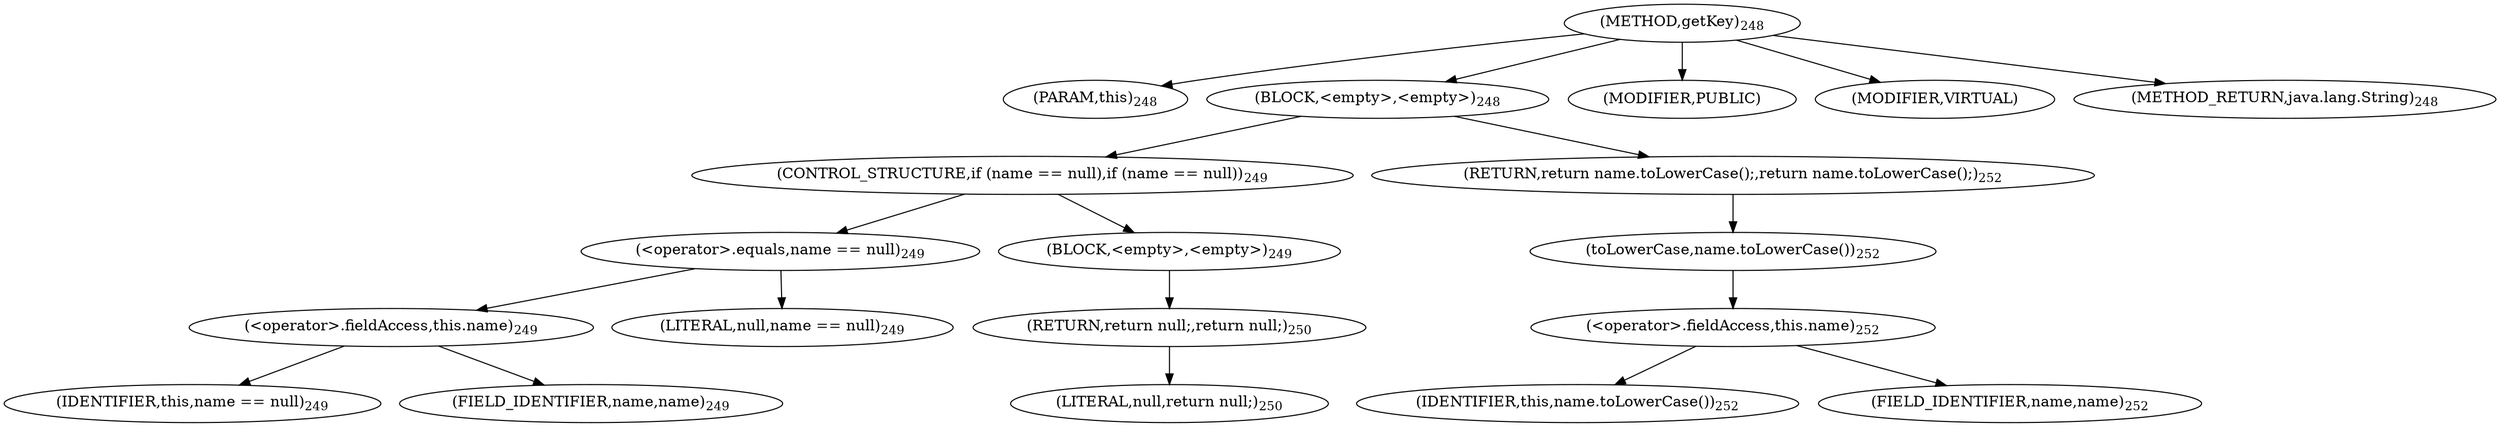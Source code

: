 digraph "getKey" {  
"435" [label = <(METHOD,getKey)<SUB>248</SUB>> ]
"436" [label = <(PARAM,this)<SUB>248</SUB>> ]
"437" [label = <(BLOCK,&lt;empty&gt;,&lt;empty&gt;)<SUB>248</SUB>> ]
"438" [label = <(CONTROL_STRUCTURE,if (name == null),if (name == null))<SUB>249</SUB>> ]
"439" [label = <(&lt;operator&gt;.equals,name == null)<SUB>249</SUB>> ]
"440" [label = <(&lt;operator&gt;.fieldAccess,this.name)<SUB>249</SUB>> ]
"441" [label = <(IDENTIFIER,this,name == null)<SUB>249</SUB>> ]
"442" [label = <(FIELD_IDENTIFIER,name,name)<SUB>249</SUB>> ]
"443" [label = <(LITERAL,null,name == null)<SUB>249</SUB>> ]
"444" [label = <(BLOCK,&lt;empty&gt;,&lt;empty&gt;)<SUB>249</SUB>> ]
"445" [label = <(RETURN,return null;,return null;)<SUB>250</SUB>> ]
"446" [label = <(LITERAL,null,return null;)<SUB>250</SUB>> ]
"447" [label = <(RETURN,return name.toLowerCase();,return name.toLowerCase();)<SUB>252</SUB>> ]
"448" [label = <(toLowerCase,name.toLowerCase())<SUB>252</SUB>> ]
"449" [label = <(&lt;operator&gt;.fieldAccess,this.name)<SUB>252</SUB>> ]
"450" [label = <(IDENTIFIER,this,name.toLowerCase())<SUB>252</SUB>> ]
"451" [label = <(FIELD_IDENTIFIER,name,name)<SUB>252</SUB>> ]
"452" [label = <(MODIFIER,PUBLIC)> ]
"453" [label = <(MODIFIER,VIRTUAL)> ]
"454" [label = <(METHOD_RETURN,java.lang.String)<SUB>248</SUB>> ]
  "435" -> "436" 
  "435" -> "437" 
  "435" -> "452" 
  "435" -> "453" 
  "435" -> "454" 
  "437" -> "438" 
  "437" -> "447" 
  "438" -> "439" 
  "438" -> "444" 
  "439" -> "440" 
  "439" -> "443" 
  "440" -> "441" 
  "440" -> "442" 
  "444" -> "445" 
  "445" -> "446" 
  "447" -> "448" 
  "448" -> "449" 
  "449" -> "450" 
  "449" -> "451" 
}
